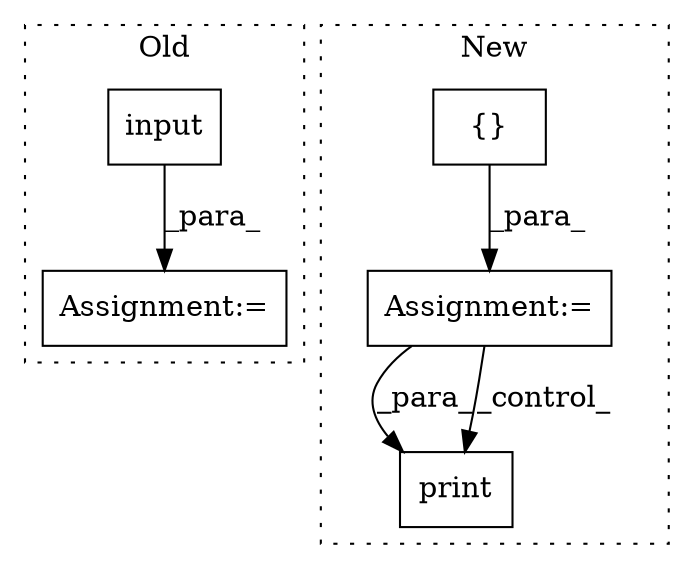 digraph G {
subgraph cluster0 {
1 [label="input" a="32" s="1629,1643" l="6,1" shape="box"];
4 [label="Assignment:=" a="7" s="1628" l="1" shape="box"];
label = "Old";
style="dotted";
}
subgraph cluster1 {
2 [label="{}" a="4" s="3595,3743" l="1,1" shape="box"];
3 [label="Assignment:=" a="7" s="3773,3844" l="57,2" shape="box"];
5 [label="print" a="32" s="4098,4115" l="6,1" shape="box"];
label = "New";
style="dotted";
}
1 -> 4 [label="_para_"];
2 -> 3 [label="_para_"];
3 -> 5 [label="_para_"];
3 -> 5 [label="_control_"];
}